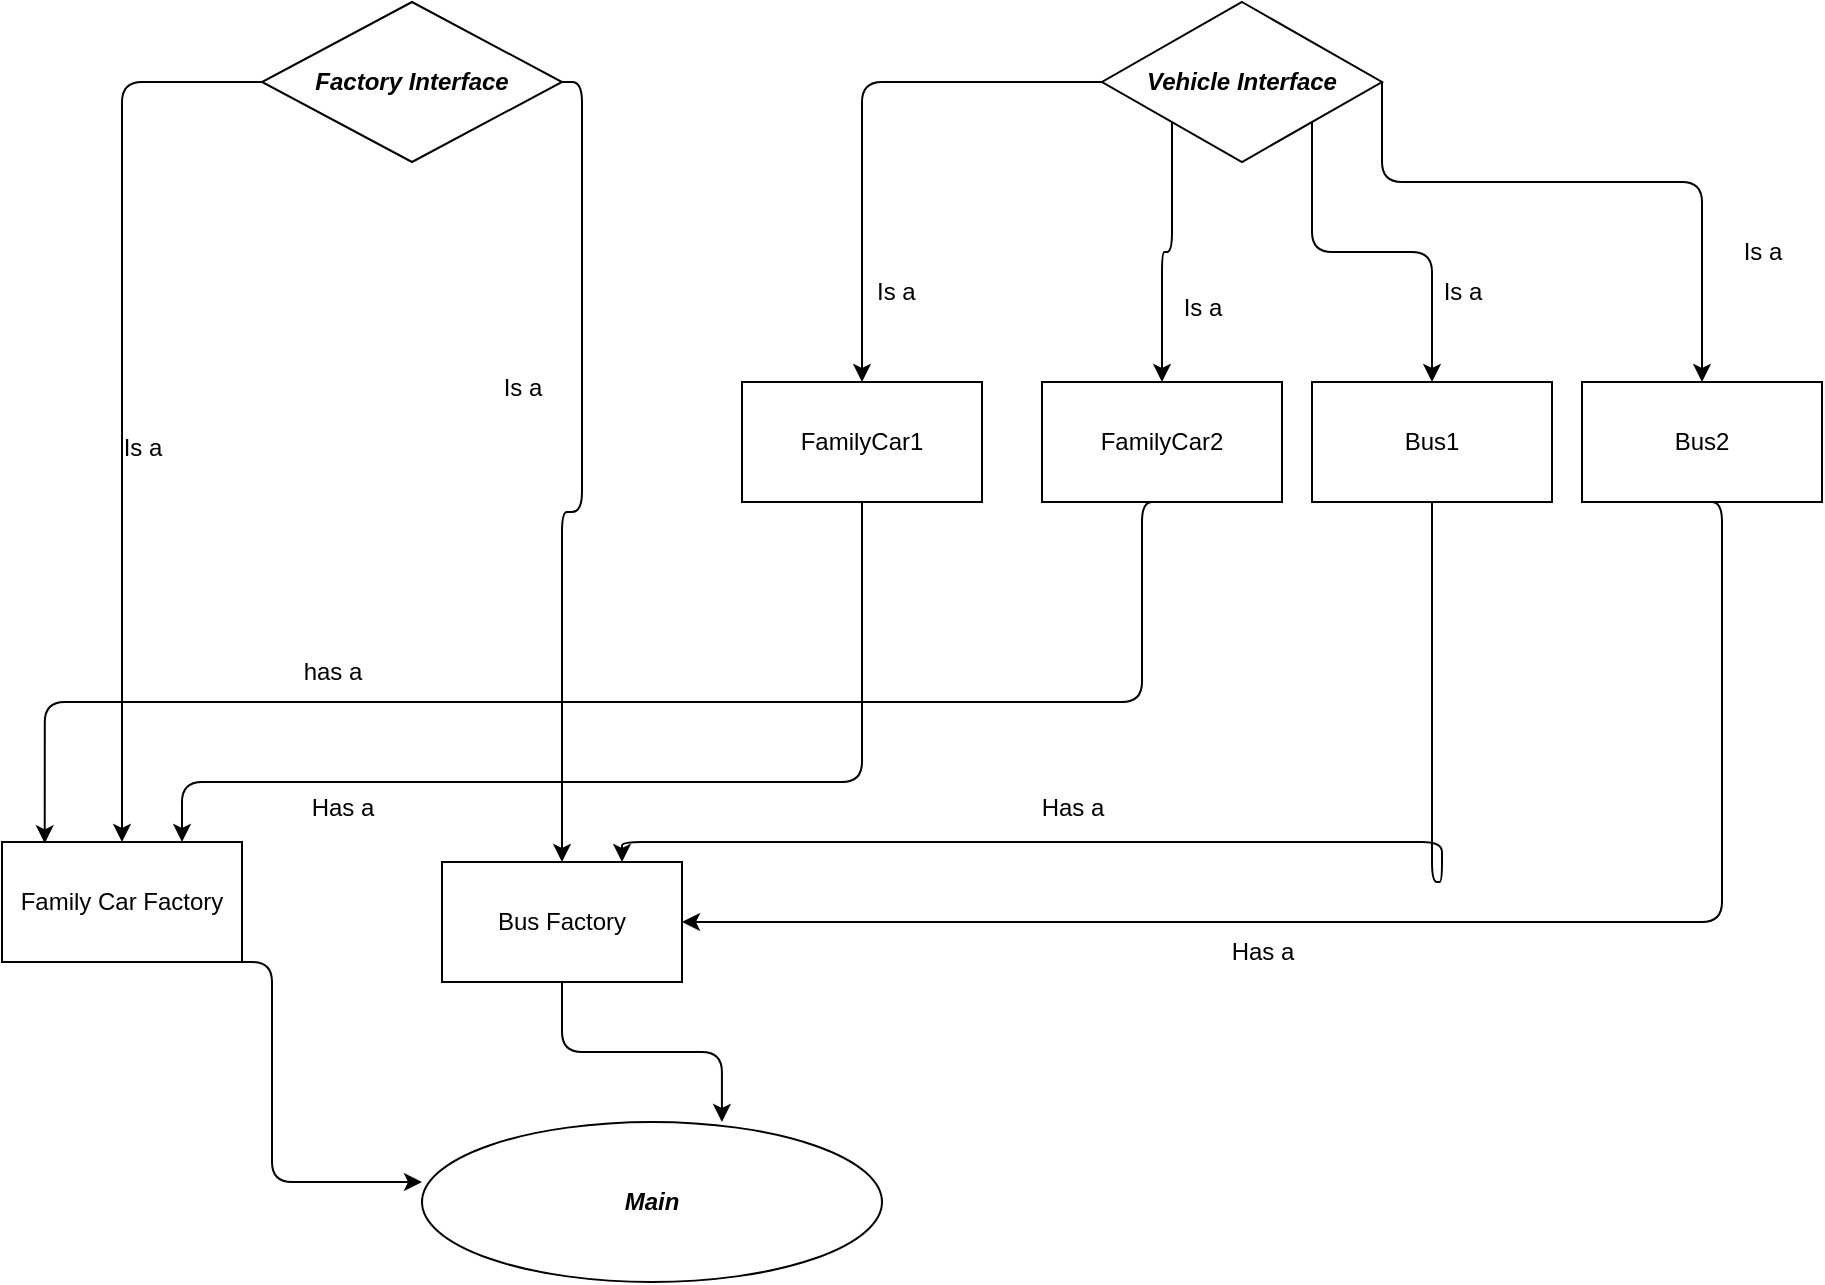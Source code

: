 <mxfile>
    <diagram id="Yok4PfImQQEwn7vrKDg8" name="Page-1">
        <mxGraphModel dx="1517" dy="645" grid="1" gridSize="10" guides="1" tooltips="1" connect="1" arrows="1" fold="1" page="1" pageScale="1" pageWidth="850" pageHeight="1100" math="0" shadow="0">
            <root>
                <mxCell id="0"/>
                <mxCell id="1" parent="0"/>
                <mxCell id="17" style="edgeStyle=orthogonalEdgeStyle;html=1;exitX=0;exitY=0.5;exitDx=0;exitDy=0;entryX=0.5;entryY=0;entryDx=0;entryDy=0;" edge="1" parent="1" source="2" target="6">
                    <mxGeometry relative="1" as="geometry"/>
                </mxCell>
                <mxCell id="41" style="edgeStyle=elbowEdgeStyle;elbow=vertical;html=1;exitX=0;exitY=1;exitDx=0;exitDy=0;entryX=0.5;entryY=0;entryDx=0;entryDy=0;" edge="1" parent="1" source="2" target="19">
                    <mxGeometry relative="1" as="geometry"/>
                </mxCell>
                <mxCell id="42" style="edgeStyle=elbowEdgeStyle;elbow=vertical;html=1;exitX=1;exitY=1;exitDx=0;exitDy=0;entryX=0.5;entryY=0;entryDx=0;entryDy=0;" edge="1" parent="1" source="2" target="23">
                    <mxGeometry relative="1" as="geometry"/>
                </mxCell>
                <mxCell id="43" style="edgeStyle=elbowEdgeStyle;elbow=vertical;html=1;exitX=1;exitY=0.5;exitDx=0;exitDy=0;entryX=0.5;entryY=0;entryDx=0;entryDy=0;" edge="1" parent="1" source="2" target="7">
                    <mxGeometry relative="1" as="geometry">
                        <Array as="points">
                            <mxPoint x="820" y="110"/>
                        </Array>
                    </mxGeometry>
                </mxCell>
                <mxCell id="2" value="&lt;b&gt;&lt;i&gt;Vehicle Interface&lt;/i&gt;&lt;/b&gt;" style="rhombus;whiteSpace=wrap;html=1;" vertex="1" parent="1">
                    <mxGeometry x="580" y="20" width="140" height="80" as="geometry"/>
                </mxCell>
                <mxCell id="26" style="edgeStyle=orthogonalEdgeStyle;html=1;exitX=0.5;exitY=1;exitDx=0;exitDy=0;entryX=0.75;entryY=0;entryDx=0;entryDy=0;" edge="1" parent="1" source="6" target="13">
                    <mxGeometry relative="1" as="geometry">
                        <Array as="points">
                            <mxPoint x="460" y="410"/>
                            <mxPoint x="120" y="410"/>
                        </Array>
                    </mxGeometry>
                </mxCell>
                <mxCell id="6" value="FamilyCar1" style="whiteSpace=wrap;html=1;" vertex="1" parent="1">
                    <mxGeometry x="400" y="210" width="120" height="60" as="geometry"/>
                </mxCell>
                <mxCell id="34" style="edgeStyle=elbowEdgeStyle;html=1;exitX=0.5;exitY=1;exitDx=0;exitDy=0;entryX=1;entryY=0.5;entryDx=0;entryDy=0;" edge="1" parent="1" source="7" target="14">
                    <mxGeometry relative="1" as="geometry">
                        <Array as="points">
                            <mxPoint x="890" y="440"/>
                            <mxPoint x="820" y="380"/>
                            <mxPoint x="670" y="450"/>
                            <mxPoint x="680" y="380"/>
                        </Array>
                    </mxGeometry>
                </mxCell>
                <mxCell id="7" value="Bus2" style="whiteSpace=wrap;html=1;" vertex="1" parent="1">
                    <mxGeometry x="820" y="210" width="120" height="60" as="geometry"/>
                </mxCell>
                <mxCell id="8" value="&amp;nbsp;Is a" style="text;html=1;align=center;verticalAlign=middle;resizable=0;points=[];autosize=1;strokeColor=none;fillColor=none;" vertex="1" parent="1">
                    <mxGeometry x="450" y="150" width="50" height="30" as="geometry"/>
                </mxCell>
                <mxCell id="9" value="Is a" style="text;html=1;align=center;verticalAlign=middle;resizable=0;points=[];autosize=1;strokeColor=none;fillColor=none;" vertex="1" parent="1">
                    <mxGeometry x="890" y="130" width="40" height="30" as="geometry"/>
                </mxCell>
                <mxCell id="11" style="edgeStyle=orthogonalEdgeStyle;html=1;exitX=0;exitY=0.5;exitDx=0;exitDy=0;entryX=0.5;entryY=0;entryDx=0;entryDy=0;" edge="1" parent="1" source="10" target="13">
                    <mxGeometry relative="1" as="geometry">
                        <mxPoint x="90" y="270" as="targetPoint"/>
                    </mxGeometry>
                </mxCell>
                <mxCell id="12" style="edgeStyle=orthogonalEdgeStyle;html=1;exitX=1;exitY=0.5;exitDx=0;exitDy=0;entryX=0.5;entryY=0;entryDx=0;entryDy=0;" edge="1" parent="1" source="10" target="14">
                    <mxGeometry relative="1" as="geometry">
                        <mxPoint x="330" y="440" as="targetPoint"/>
                    </mxGeometry>
                </mxCell>
                <mxCell id="10" value="&lt;b&gt;&lt;i&gt;Factory Interface&lt;/i&gt;&lt;/b&gt;" style="rhombus;whiteSpace=wrap;html=1;" vertex="1" parent="1">
                    <mxGeometry x="160" y="20" width="150" height="80" as="geometry"/>
                </mxCell>
                <mxCell id="13" value="Family Car Factory" style="whiteSpace=wrap;html=1;" vertex="1" parent="1">
                    <mxGeometry x="30" y="440" width="120" height="60" as="geometry"/>
                </mxCell>
                <mxCell id="14" value="Bus Factory" style="whiteSpace=wrap;html=1;" vertex="1" parent="1">
                    <mxGeometry x="250" y="450" width="120" height="60" as="geometry"/>
                </mxCell>
                <mxCell id="19" value="FamilyCar2" style="whiteSpace=wrap;html=1;" vertex="1" parent="1">
                    <mxGeometry x="550" y="210" width="120" height="60" as="geometry"/>
                </mxCell>
                <mxCell id="31" style="edgeStyle=orthogonalEdgeStyle;html=1;exitX=0.5;exitY=1;exitDx=0;exitDy=0;entryX=0.75;entryY=0;entryDx=0;entryDy=0;" edge="1" parent="1" source="23" target="14">
                    <mxGeometry relative="1" as="geometry">
                        <Array as="points">
                            <mxPoint x="745" y="460"/>
                            <mxPoint x="750" y="460"/>
                            <mxPoint x="750" y="440"/>
                            <mxPoint x="340" y="440"/>
                        </Array>
                    </mxGeometry>
                </mxCell>
                <mxCell id="23" value="Bus1" style="whiteSpace=wrap;html=1;" vertex="1" parent="1">
                    <mxGeometry x="685" y="210" width="120" height="60" as="geometry"/>
                </mxCell>
                <mxCell id="24" value="Is a" style="text;html=1;align=center;verticalAlign=middle;resizable=0;points=[];autosize=1;strokeColor=none;fillColor=none;" vertex="1" parent="1">
                    <mxGeometry x="80" y="228" width="40" height="30" as="geometry"/>
                </mxCell>
                <mxCell id="25" value="Is a" style="text;html=1;align=center;verticalAlign=middle;resizable=0;points=[];autosize=1;strokeColor=none;fillColor=none;" vertex="1" parent="1">
                    <mxGeometry x="270" y="198" width="40" height="30" as="geometry"/>
                </mxCell>
                <mxCell id="28" style="edgeStyle=orthogonalEdgeStyle;html=1;exitX=0.5;exitY=1;exitDx=0;exitDy=0;entryX=0.178;entryY=0.011;entryDx=0;entryDy=0;entryPerimeter=0;" edge="1" parent="1" source="19" target="13">
                    <mxGeometry relative="1" as="geometry">
                        <Array as="points">
                            <mxPoint x="600" y="370"/>
                            <mxPoint x="51" y="370"/>
                        </Array>
                    </mxGeometry>
                </mxCell>
                <mxCell id="29" value="Has a" style="text;html=1;align=center;verticalAlign=middle;resizable=0;points=[];autosize=1;strokeColor=none;fillColor=none;" vertex="1" parent="1">
                    <mxGeometry x="175" y="408" width="50" height="30" as="geometry"/>
                </mxCell>
                <mxCell id="30" value="Has a" style="text;html=1;align=center;verticalAlign=middle;resizable=0;points=[];autosize=1;strokeColor=none;fillColor=none;" vertex="1" parent="1">
                    <mxGeometry x="540" y="408" width="50" height="30" as="geometry"/>
                </mxCell>
                <mxCell id="35" value="Has a" style="text;html=1;align=center;verticalAlign=middle;resizable=0;points=[];autosize=1;strokeColor=none;fillColor=none;" vertex="1" parent="1">
                    <mxGeometry x="635" y="480" width="50" height="30" as="geometry"/>
                </mxCell>
                <mxCell id="36" value="&lt;b&gt;&lt;i&gt;Main&lt;/i&gt;&lt;/b&gt;" style="ellipse;whiteSpace=wrap;html=1;" vertex="1" parent="1">
                    <mxGeometry x="240" y="580" width="230" height="80" as="geometry"/>
                </mxCell>
                <mxCell id="37" style="edgeStyle=elbowEdgeStyle;html=1;exitX=0.5;exitY=1;exitDx=0;exitDy=0;entryX=0;entryY=0.375;entryDx=0;entryDy=0;entryPerimeter=0;" edge="1" parent="1" source="13" target="36">
                    <mxGeometry relative="1" as="geometry"/>
                </mxCell>
                <mxCell id="40" style="edgeStyle=elbowEdgeStyle;elbow=vertical;html=1;exitX=0.5;exitY=1;exitDx=0;exitDy=0;entryX=0.652;entryY=0;entryDx=0;entryDy=0;entryPerimeter=0;" edge="1" parent="1" source="14" target="36">
                    <mxGeometry relative="1" as="geometry"/>
                </mxCell>
                <mxCell id="44" value="Is a" style="text;html=1;align=center;verticalAlign=middle;resizable=0;points=[];autosize=1;strokeColor=none;fillColor=none;" vertex="1" parent="1">
                    <mxGeometry x="740" y="150" width="40" height="30" as="geometry"/>
                </mxCell>
                <mxCell id="45" value="Is a" style="text;html=1;align=center;verticalAlign=middle;resizable=0;points=[];autosize=1;strokeColor=none;fillColor=none;" vertex="1" parent="1">
                    <mxGeometry x="610" y="158" width="40" height="30" as="geometry"/>
                </mxCell>
                <mxCell id="46" value="has a" style="text;html=1;align=center;verticalAlign=middle;resizable=0;points=[];autosize=1;strokeColor=none;fillColor=none;" vertex="1" parent="1">
                    <mxGeometry x="170" y="340" width="50" height="30" as="geometry"/>
                </mxCell>
            </root>
        </mxGraphModel>
    </diagram>
</mxfile>